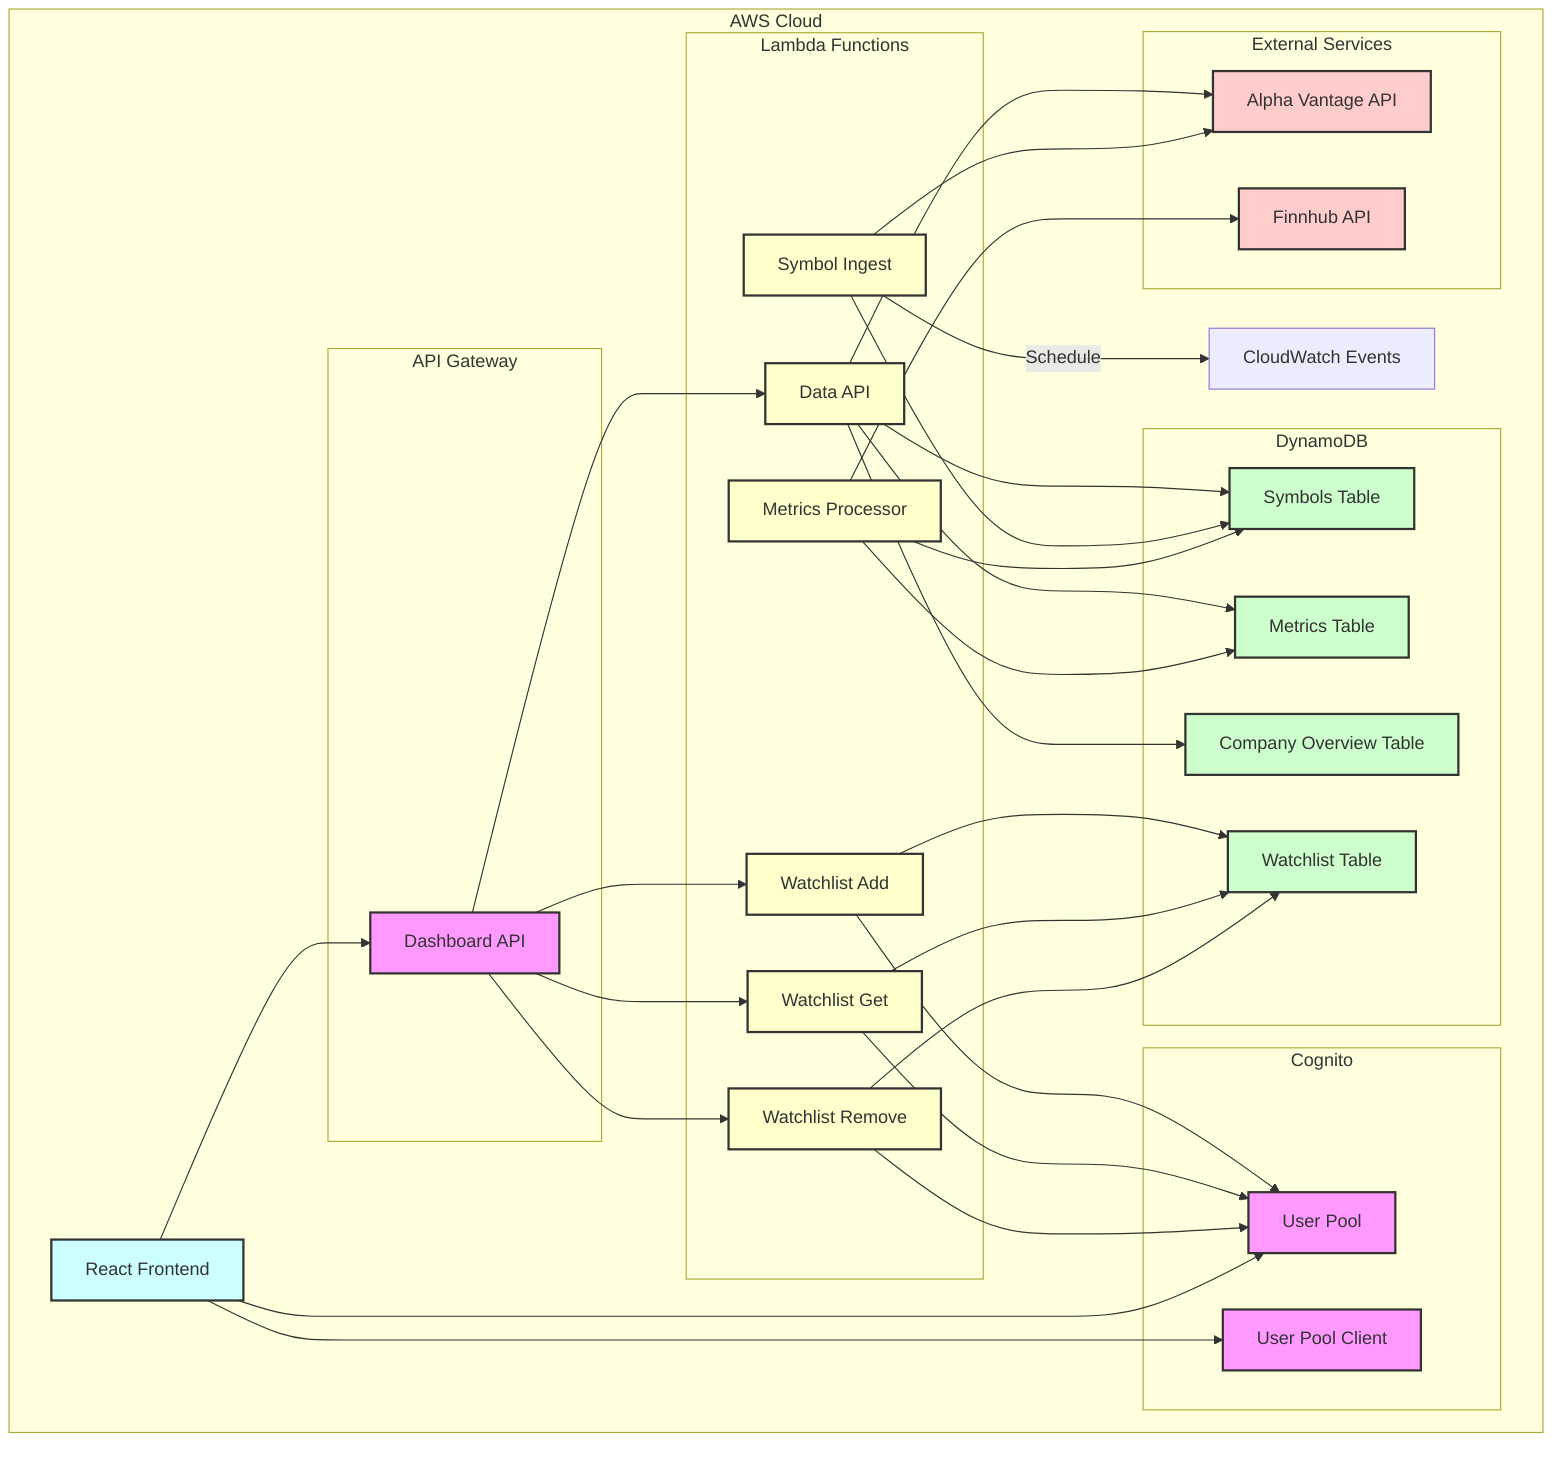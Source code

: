 graph TD
    subgraph AWS Cloud
        subgraph API Gateway
            AG[Dashboard API]
        end

        subgraph Cognito
            UP[User Pool]
            UC[User Pool Client]
        end

        subgraph DynamoDB
            ST[Symbols Table]
            MT[Metrics Table]
            WT[Watchlist Table]
            COT[Company Overview Table]
        end

        subgraph Lambda Functions
            SI[Symbol Ingest]
            MP[Metrics Processor]
            DA[Data API]
            WA[Watchlist Add]
            WG[Watchlist Get]
            WR[Watchlist Remove]
        end

        subgraph External Services
            AV[Alpha Vantage API]
            FH[Finnhub API]
        end

        AG --> DA
        AG --> WA
        AG --> WG
        AG --> WR

        DA --> ST
        DA --> MT
        DA --> COT
        DA --> AV

        SI --> ST
        SI --> AV
        SI -->|Schedule| CloudWatch[CloudWatch Events]

        MP --> ST
        MP --> MT
        MP --> FH

        WA --> WT
        WA --> UP

        WG --> WT
        WG --> UP

        WR --> WT
        WR --> UP

        Frontend[React Frontend] --> AG
        Frontend --> UP
        Frontend --> UC
    end

    classDef service fill:#f9f,stroke:#333,stroke-width:2px;
    classDef db fill:#cfc,stroke:#333,stroke-width:2px;
    classDef lambda fill:#ffc,stroke:#333,stroke-width:2px;
    classDef external fill:#fcc,stroke:#333,stroke-width:2px;
    classDef frontend fill:#cff,stroke:#333,stroke-width:2px;

    class AG,UP,UC service;
    class ST,MT,WT,COT db;
    class SI,MP,DA,WA,WG,WR lambda;
    class AV,FH external;
    class Frontend frontend;